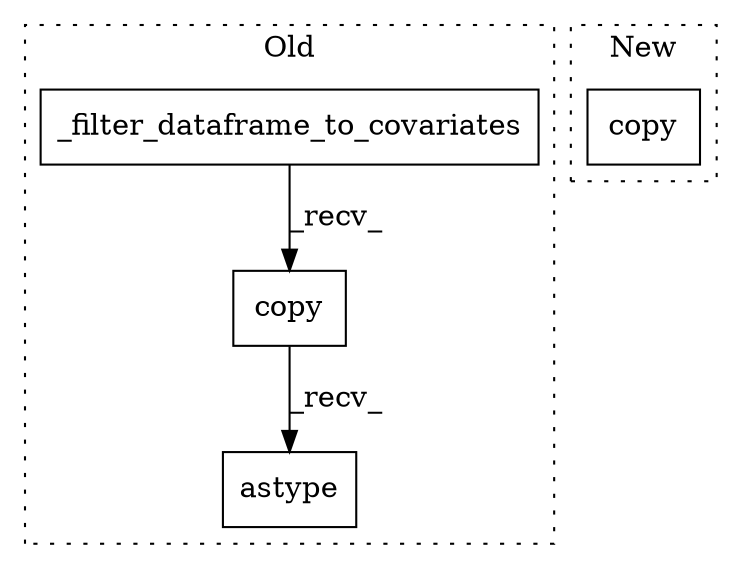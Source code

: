 digraph G {
subgraph cluster0 {
1 [label="_filter_dataframe_to_covariates" a="32" s="68961,68995" l="32,1" shape="box"];
3 [label="copy" a="32" s="68997" l="6" shape="box"];
4 [label="astype" a="32" s="69004,69016" l="7,1" shape="box"];
label = "Old";
style="dotted";
}
subgraph cluster1 {
2 [label="copy" a="32" s="69042" l="6" shape="box"];
label = "New";
style="dotted";
}
1 -> 3 [label="_recv_"];
3 -> 4 [label="_recv_"];
}
